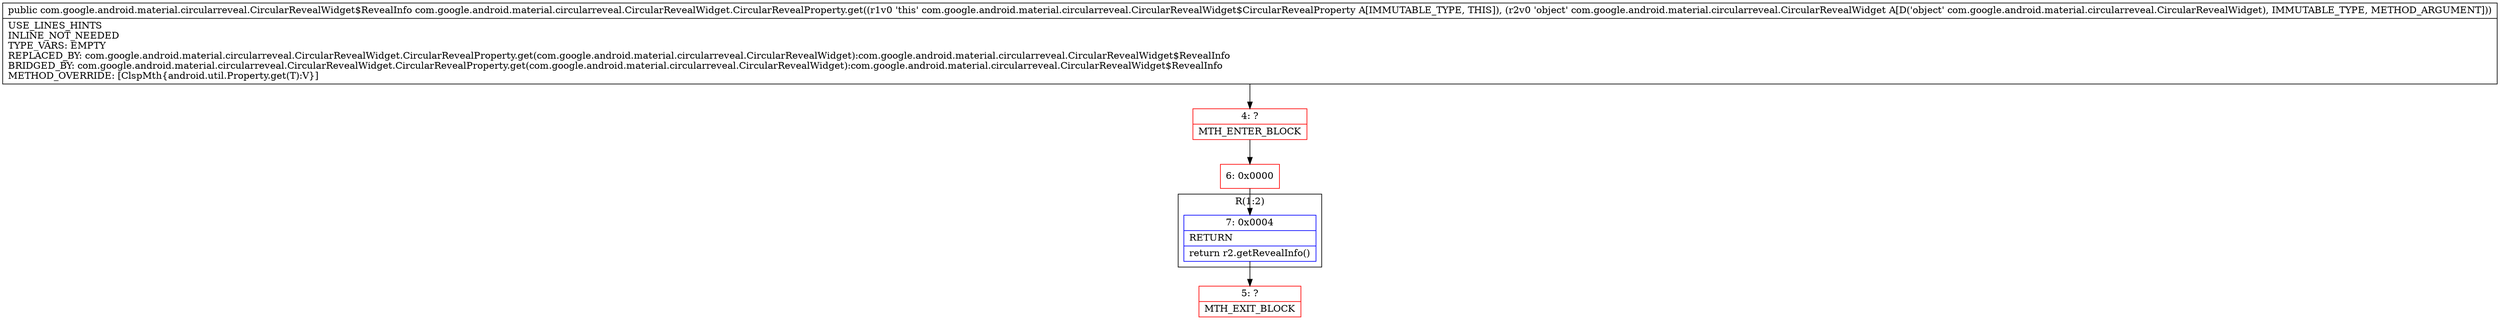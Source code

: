 digraph "CFG forcom.google.android.material.circularreveal.CircularRevealWidget.CircularRevealProperty.get(Lcom\/google\/android\/material\/circularreveal\/CircularRevealWidget;)Lcom\/google\/android\/material\/circularreveal\/CircularRevealWidget$RevealInfo;" {
subgraph cluster_Region_380402021 {
label = "R(1:2)";
node [shape=record,color=blue];
Node_7 [shape=record,label="{7\:\ 0x0004|RETURN\l|return r2.getRevealInfo()\l}"];
}
Node_4 [shape=record,color=red,label="{4\:\ ?|MTH_ENTER_BLOCK\l}"];
Node_6 [shape=record,color=red,label="{6\:\ 0x0000}"];
Node_5 [shape=record,color=red,label="{5\:\ ?|MTH_EXIT_BLOCK\l}"];
MethodNode[shape=record,label="{public com.google.android.material.circularreveal.CircularRevealWidget$RevealInfo com.google.android.material.circularreveal.CircularRevealWidget.CircularRevealProperty.get((r1v0 'this' com.google.android.material.circularreveal.CircularRevealWidget$CircularRevealProperty A[IMMUTABLE_TYPE, THIS]), (r2v0 'object' com.google.android.material.circularreveal.CircularRevealWidget A[D('object' com.google.android.material.circularreveal.CircularRevealWidget), IMMUTABLE_TYPE, METHOD_ARGUMENT]))  | USE_LINES_HINTS\lINLINE_NOT_NEEDED\lTYPE_VARS: EMPTY\lREPLACED_BY: com.google.android.material.circularreveal.CircularRevealWidget.CircularRevealProperty.get(com.google.android.material.circularreveal.CircularRevealWidget):com.google.android.material.circularreveal.CircularRevealWidget$RevealInfo\lBRIDGED_BY: com.google.android.material.circularreveal.CircularRevealWidget.CircularRevealProperty.get(com.google.android.material.circularreveal.CircularRevealWidget):com.google.android.material.circularreveal.CircularRevealWidget$RevealInfo\lMETHOD_OVERRIDE: [ClspMth\{android.util.Property.get(T):V\}]\l}"];
MethodNode -> Node_4;Node_7 -> Node_5;
Node_4 -> Node_6;
Node_6 -> Node_7;
}

